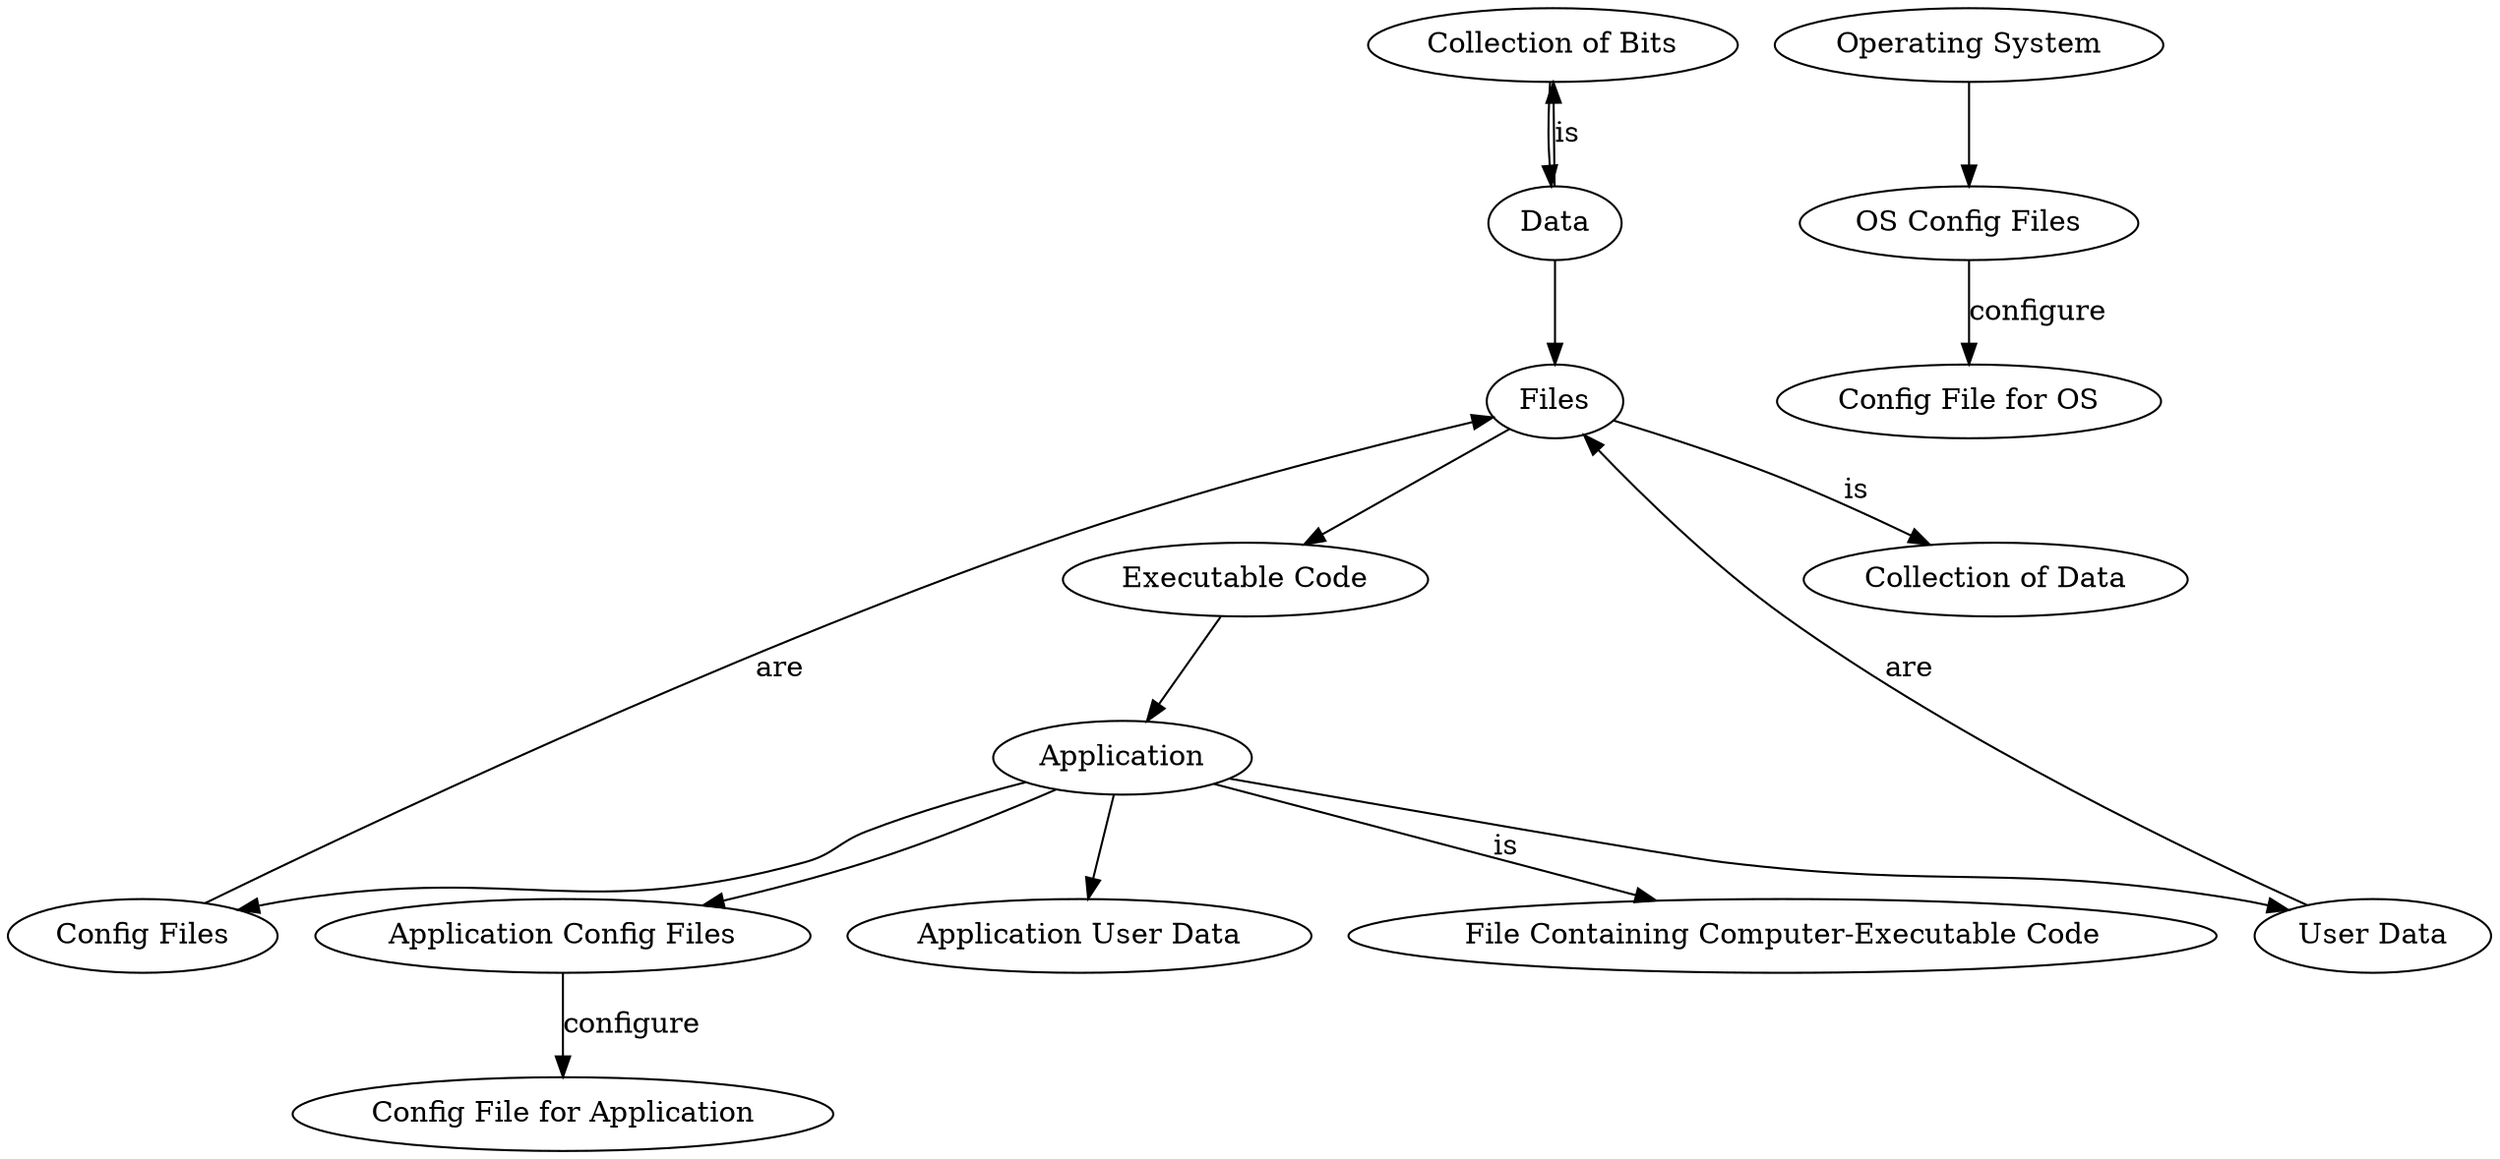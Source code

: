 digraph filesystem {
    "Collection of Bits" -> "Data"
    "Data" -> "Files"
    "Files" -> "Executable Code"
    "Executable Code" -> "Application"
    "Application" -> "Config Files"
    "Application" -> "User Data"
    "Operating System" -> "OS Config Files"
    "Application" -> "Application Config Files"
    "Application" -> "Application User Data"
    "Application" -> "File Containing Computer-Executable Code" [label="is"]
    "Data" -> "Collection of Bits" [label="is"]
    "Files" -> "Collection of Data" [label="is"]
    "Config Files" -> "Files" [label="are"]
    "User Data" -> "Files" [label="are"]
    "OS Config Files" -> "Config File for OS" [label="configure"]
    "Application Config Files" -> "Config File for Application" [label="configure"]
}

